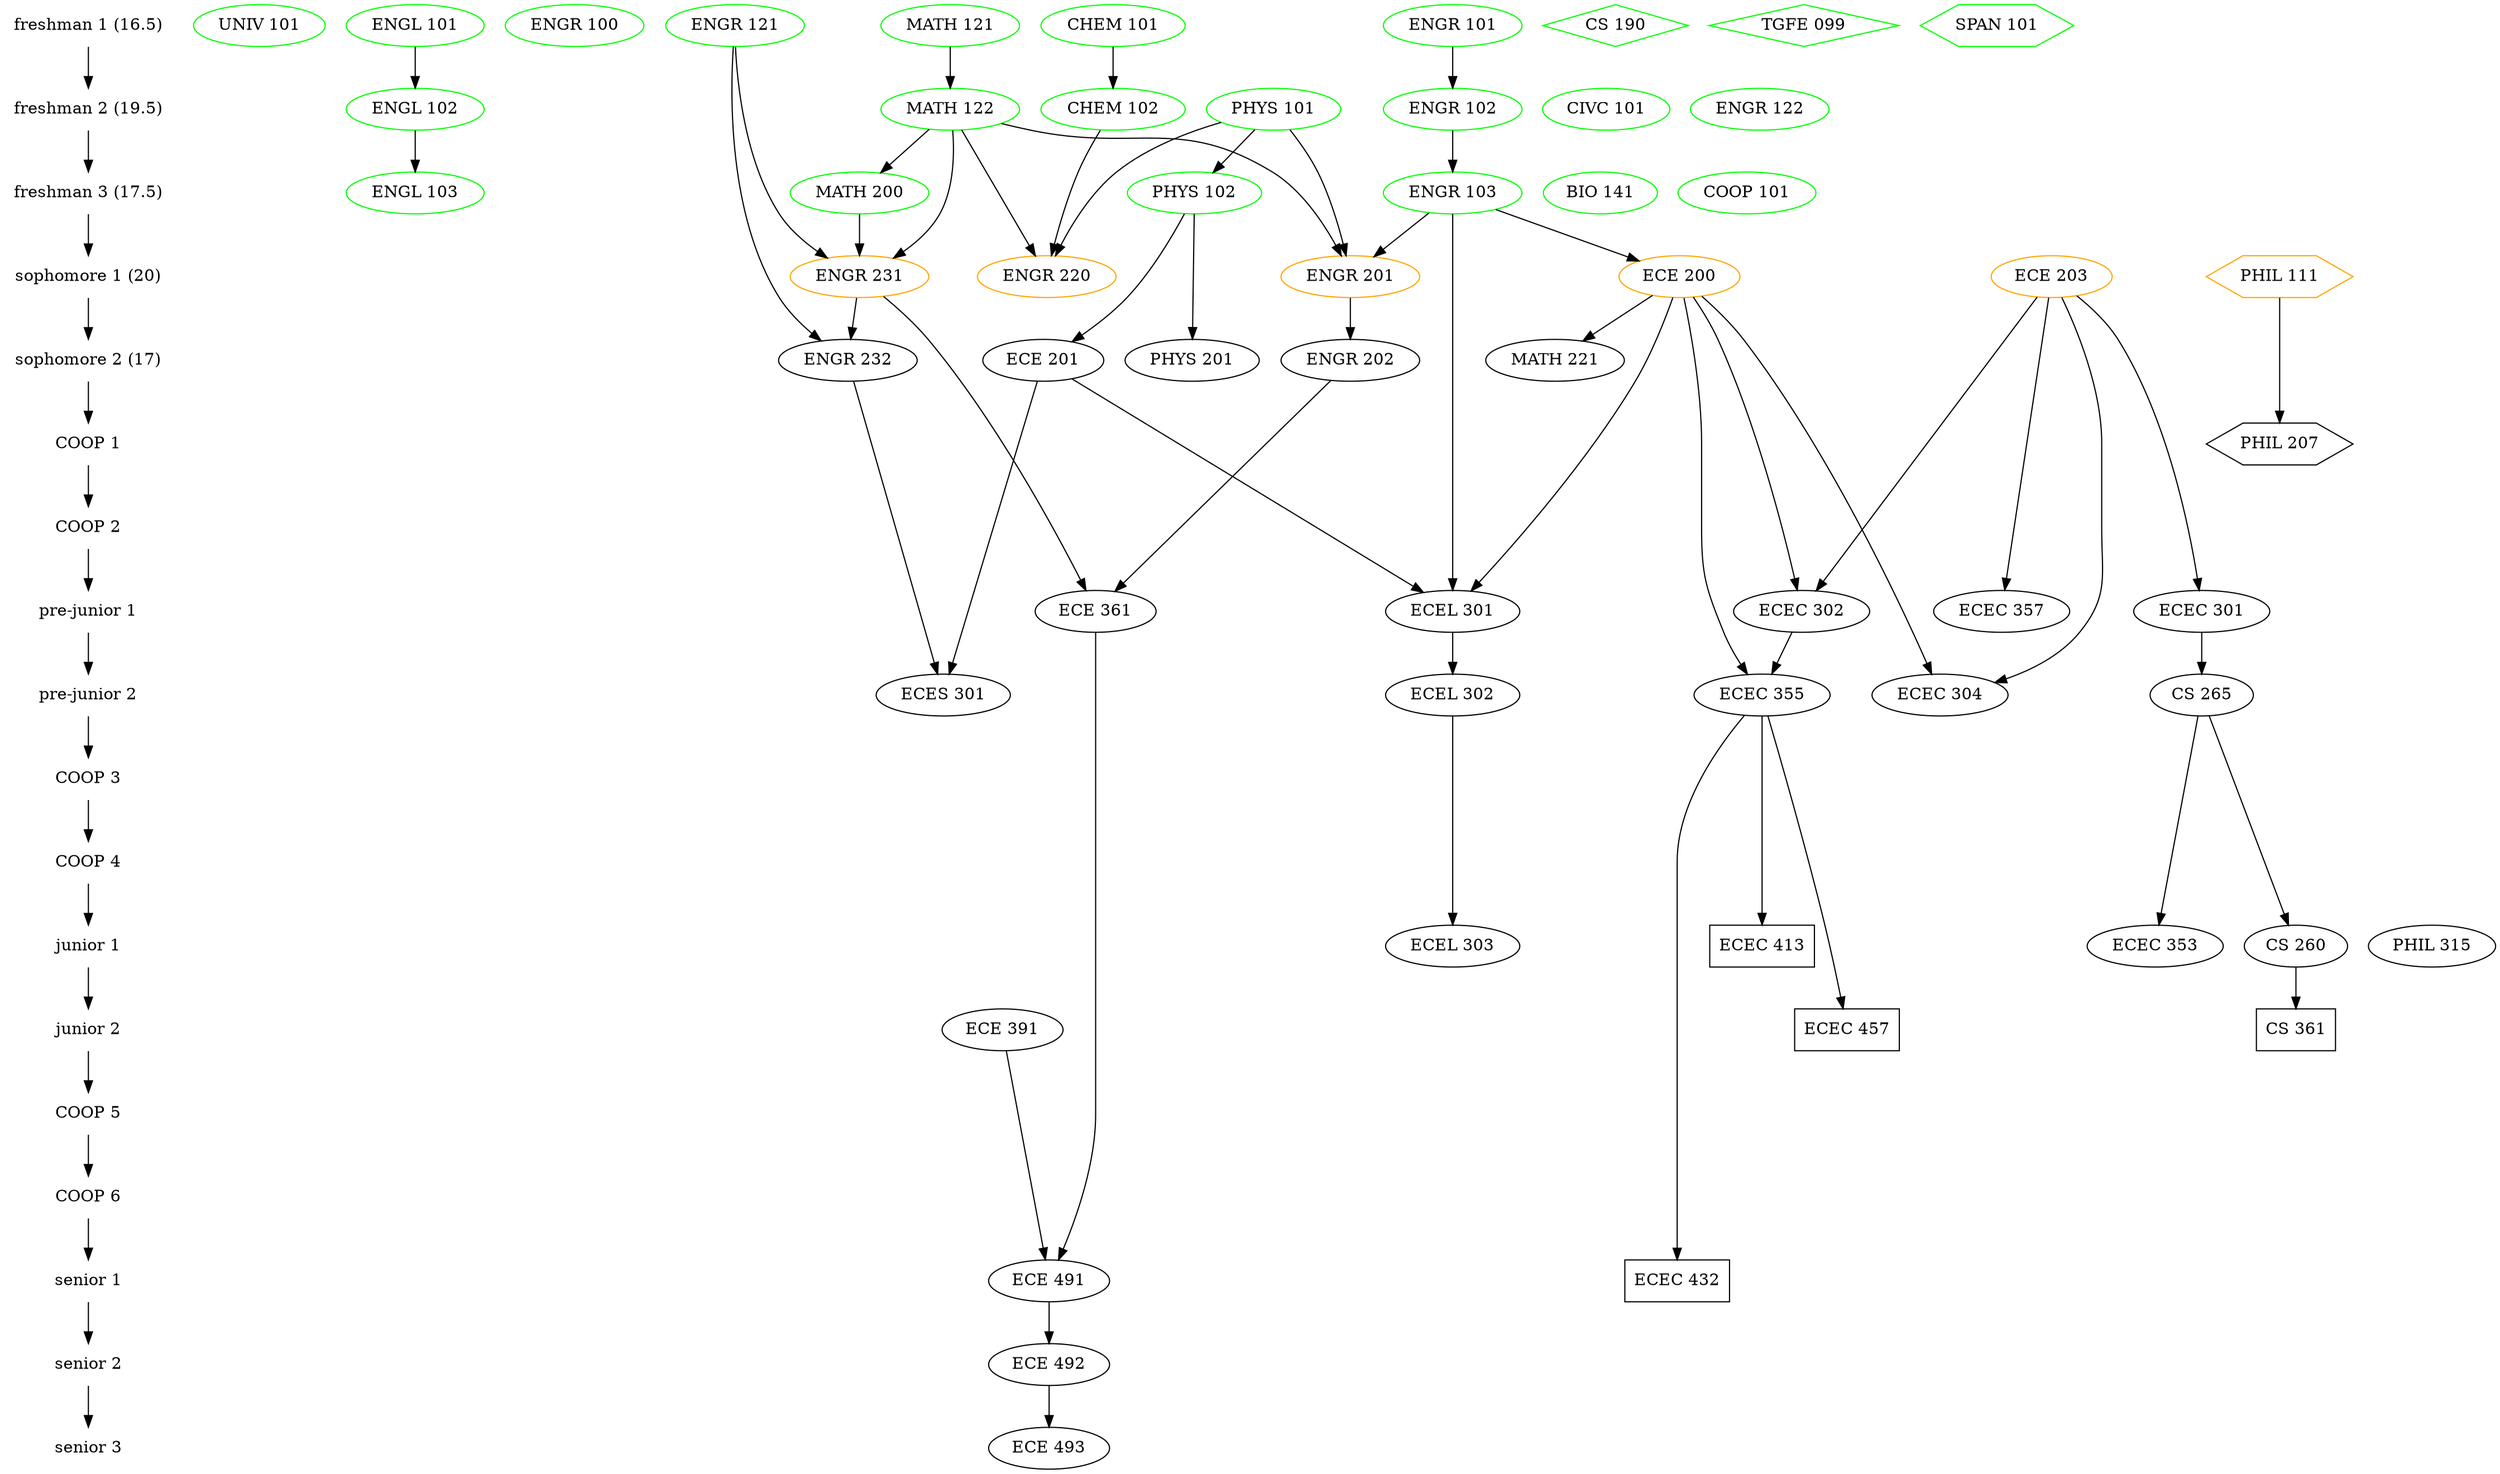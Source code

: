 /* Key:

color:
green = already taken
orange = currently taking
black = not taken

shape:
ellipse = fixed major degree requirement
box = major degree elective
diamond = free elective
hexagon = general education elective
*/

digraph Classes {

  { node [shape=plaintext]
    "freshman 1 (16.5)" ->
    "freshman 2 (19.5)" ->
    "freshman 3 (17.5)" ->
    "sophomore 1 (20)" ->
    "sophomore 2 (17)" ->
    "COOP 1" ->
    "COOP 2" ->
    "pre-junior 1" ->
    "pre-junior 2" ->
    "COOP 3" ->
    "COOP 4" ->
    "junior 1" ->
    "junior 2" ->
    "COOP 5" ->
    "COOP 6" ->
    "senior 1" ->
    "senior 2" ->
    "senior 3"
  }

  { node [color=green]
    { rank=same "freshman 1 (16.5)"
      "UNIV 101"
      "ENGL 101"
      "ENGR 100"
      "CHEM 101"
      "ENGR 101"
      "ENGR 121"
      "MATH 121"

      // AP Credit
      "CS 190" [shape=diamond]
      "TGFE 099" [shape=diamond]
      "SPAN 101" [shape=hexagon]
    }
    { rank=same "freshman 2 (19.5)"
      "CIVC 101"
      "ENGL 102"
      "CHEM 102"
      "ENGR 102"
      "ENGR 122"
      "MATH 122"
      "PHYS 101"
    }
  }
  { node [color=green]
    { rank=same "freshman 3 (17.5)"
      "ENGL 103"
      "ENGR 103"
      "BIO 141"
      "COOP 101"
      "PHYS 102"
      "MATH 200"
    }
  }
  { node [color=orange]
    { rank=same "sophomore 1 (20)"
      "ENGR 201"
      "ENGR 220"
      "ENGR 231"
      "ECE 203"
      "ECE 200"
      "PHIL 111" [shape=hexagon]
    }
  }
  { rank=same "sophomore 2 (17)"
    "ECE 201"
    "ENGR 202"
    "ENGR 232"
    "MATH 221"
    "PHYS 201"
  }
  { rank=same "COOP 1"
    "PHIL 207" [shape=hexagon]
  }
  { rank=same "pre-junior 1"
    "ECEC 301"
    "ECEC 302"
    "ECEL 301"
    "ECE 361"
    "ECEC 357"
  }
  { rank=same "pre-junior 2"
    "CS 265"
    "ECEC 304"
    "ECEC 355"
    "ECEL 302"
    "ECES 301"
  }
  { rank=same "junior 1"
    "CS 260"
    "ECEC 353"
    "ECEL 303"
    "PHIL 315"
    "ECEC 413" [shape=box]
  }
  { rank=same "junior 2"
    "ECE 391"
    "CS 361" [shape=box]
    "ECEC 457" [shape=box]
  }
  { rank=same "senior 1"
    "ECE 491"
    "ECEC 432" [shape=box]
  }
  { rank=same "senior 2"
    "ECE 492"
  }
  { rank=same "senior 3"
    "ECE 493"
  }

  // General Education/Liberal Studies

  "CIVC 101"
  "ENGL 101" -> "ENGL 102" -> "ENGL 103"
  "PHIL 315"
  "UNIV 101"

  "PHIL 111" -> "PHIL 207"

  // Foundation Requirements

  "BIO 141"
  "CHEM 101" -> "CHEM 102"
  "PHYS 101" -> "PHYS 102" -> "PHYS 201"
  "PHYS 102" -> "ECE 201"
  "MATH 121" -> "MATH 122" -> "MATH 200" -> "ENGR 231"
  "ENGR 101" -> "ENGR 102" -> "ENGR 103" -> "ECE 200" -> "MATH 221"
  "ECE 203"
  {"MATH 122" "PHYS 101" "ENGR 103"} -> "ENGR 201" -> "ENGR 202"
  {"CHEM 102" "MATH 122" "PHYS 101"} -> "ENGR 220"
  {"MATH 122" "ENGR 121"} -> "ENGR 231"
  {"ENGR 231" "ENGR 121"} -> "ENGR 232"

  // Professional Requirements

  "ECE 203" -> "ECEC 301" -> "CS 265" -> "CS 260" -> "CS 361"
  {"ENGR 202" "ENGR 231"} -> "ECE 361"
  {"ECE 391" "ECE 361"} -> "ECE 491" -> "ECE 492" -> "ECE 493"
  {"ECE 203" "ECE 200"} -> "ECEC 302"
  {"ECE 200" "ECE 203"} -> "ECEC 304"
  "CS 265" -> "ECEC 353"
  {"ECE 200" "ECEC 302"} -> "ECEC 355" -> {"ECEC 413" "ECEC 457" "ECEC 432"}
  "ECE 203" -> "ECEC 357"
  {"ENGR 103" "ECE 200" "ECE 201"} -> "ECEL 301" -> "ECEL 302" -> "ECEL 303"
  {"ENGR 232" "ECE 201"} -> "ECES 301"
}
